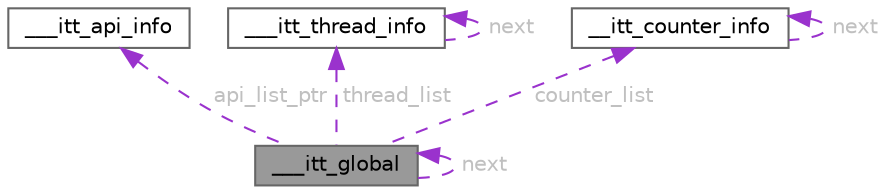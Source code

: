 digraph "___itt_global"
{
 // LATEX_PDF_SIZE
  bgcolor="transparent";
  edge [fontname=Helvetica,fontsize=10,labelfontname=Helvetica,labelfontsize=10];
  node [fontname=Helvetica,fontsize=10,shape=box,height=0.2,width=0.4];
  Node1 [id="Node000001",label="___itt_global",height=0.2,width=0.4,color="gray40", fillcolor="grey60", style="filled", fontcolor="black",tooltip=" "];
  Node2 -> Node1 [id="edge1_Node000001_Node000002",dir="back",color="darkorchid3",style="dashed",tooltip=" ",label=" api_list_ptr",fontcolor="grey" ];
  Node2 [id="Node000002",label="___itt_api_info",height=0.2,width=0.4,color="gray40", fillcolor="white", style="filled",URL="$struct______itt__api__info.html",tooltip=" "];
  Node1 -> Node1 [id="edge2_Node000001_Node000001",dir="back",color="darkorchid3",style="dashed",tooltip=" ",label=" next",fontcolor="grey" ];
  Node3 -> Node1 [id="edge3_Node000001_Node000003",dir="back",color="darkorchid3",style="dashed",tooltip=" ",label=" thread_list",fontcolor="grey" ];
  Node3 [id="Node000003",label="___itt_thread_info",height=0.2,width=0.4,color="gray40", fillcolor="white", style="filled",URL="$struct______itt__thread__info.html",tooltip=" "];
  Node3 -> Node3 [id="edge4_Node000003_Node000003",dir="back",color="darkorchid3",style="dashed",tooltip=" ",label=" next",fontcolor="grey" ];
  Node4 -> Node1 [id="edge5_Node000001_Node000004",dir="back",color="darkorchid3",style="dashed",tooltip=" ",label=" counter_list",fontcolor="grey" ];
  Node4 [id="Node000004",label="__itt_counter_info",height=0.2,width=0.4,color="gray40", fillcolor="white", style="filled",URL="$struct____itt__counter__info.html",tooltip=" "];
  Node4 -> Node4 [id="edge6_Node000004_Node000004",dir="back",color="darkorchid3",style="dashed",tooltip=" ",label=" next",fontcolor="grey" ];
}
